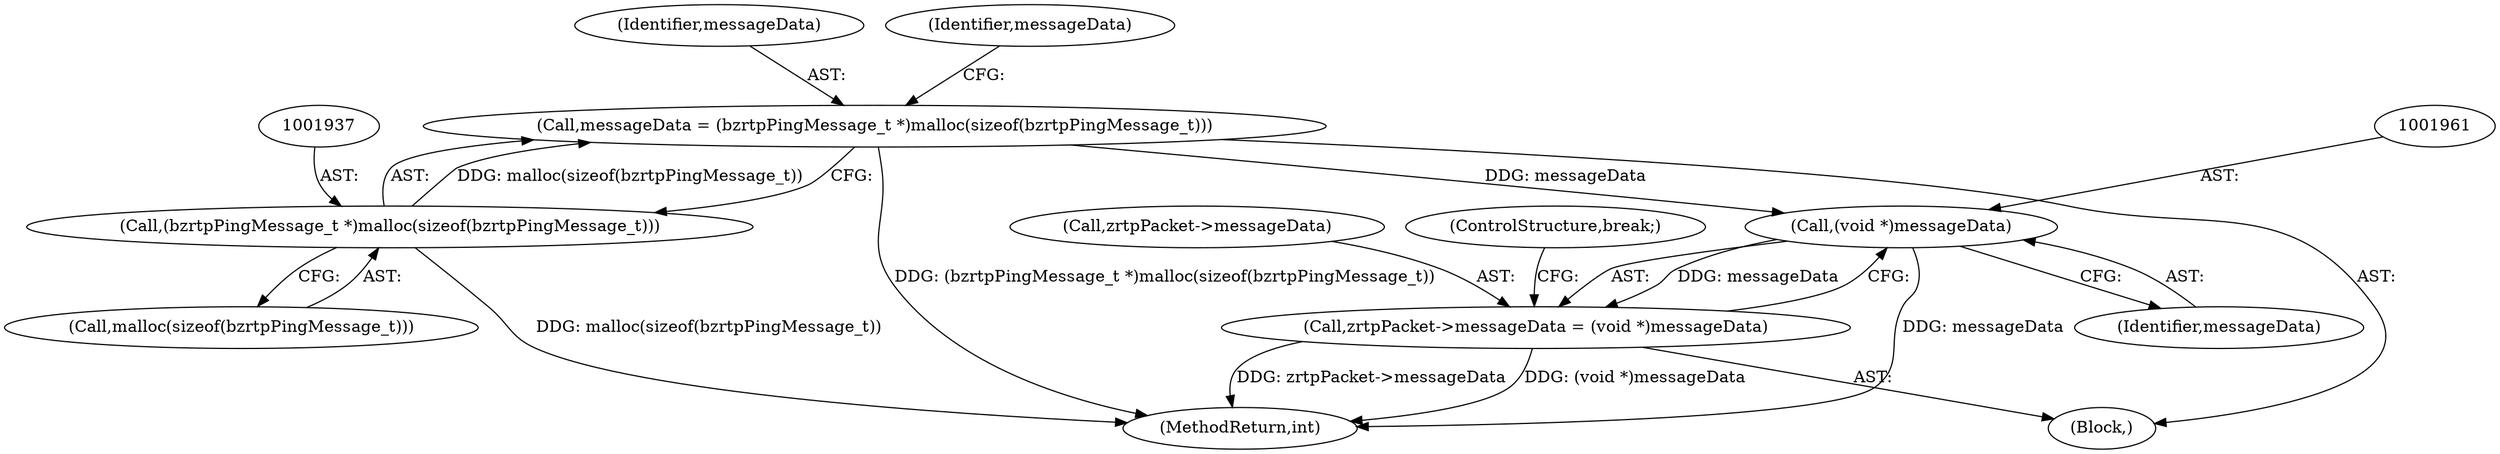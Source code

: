 digraph "0_bzrtp_bbb1e6e2f467ee4bd7b9a8c800e4f07343d7d99b@pointer" {
"1001960" [label="(Call,(void *)messageData)"];
"1001934" [label="(Call,messageData = (bzrtpPingMessage_t *)malloc(sizeof(bzrtpPingMessage_t)))"];
"1001936" [label="(Call,(bzrtpPingMessage_t *)malloc(sizeof(bzrtpPingMessage_t)))"];
"1001956" [label="(Call,zrtpPacket->messageData = (void *)messageData)"];
"1001932" [label="(Block,)"];
"1001938" [label="(Call,malloc(sizeof(bzrtpPingMessage_t)))"];
"1001935" [label="(Identifier,messageData)"];
"1001966" [label="(MethodReturn,int)"];
"1001943" [label="(Identifier,messageData)"];
"1001956" [label="(Call,zrtpPacket->messageData = (void *)messageData)"];
"1001957" [label="(Call,zrtpPacket->messageData)"];
"1001963" [label="(ControlStructure,break;)"];
"1001936" [label="(Call,(bzrtpPingMessage_t *)malloc(sizeof(bzrtpPingMessage_t)))"];
"1001960" [label="(Call,(void *)messageData)"];
"1001934" [label="(Call,messageData = (bzrtpPingMessage_t *)malloc(sizeof(bzrtpPingMessage_t)))"];
"1001962" [label="(Identifier,messageData)"];
"1001960" -> "1001956"  [label="AST: "];
"1001960" -> "1001962"  [label="CFG: "];
"1001961" -> "1001960"  [label="AST: "];
"1001962" -> "1001960"  [label="AST: "];
"1001956" -> "1001960"  [label="CFG: "];
"1001960" -> "1001966"  [label="DDG: messageData"];
"1001960" -> "1001956"  [label="DDG: messageData"];
"1001934" -> "1001960"  [label="DDG: messageData"];
"1001934" -> "1001932"  [label="AST: "];
"1001934" -> "1001936"  [label="CFG: "];
"1001935" -> "1001934"  [label="AST: "];
"1001936" -> "1001934"  [label="AST: "];
"1001943" -> "1001934"  [label="CFG: "];
"1001934" -> "1001966"  [label="DDG: (bzrtpPingMessage_t *)malloc(sizeof(bzrtpPingMessage_t))"];
"1001936" -> "1001934"  [label="DDG: malloc(sizeof(bzrtpPingMessage_t))"];
"1001936" -> "1001938"  [label="CFG: "];
"1001937" -> "1001936"  [label="AST: "];
"1001938" -> "1001936"  [label="AST: "];
"1001936" -> "1001966"  [label="DDG: malloc(sizeof(bzrtpPingMessage_t))"];
"1001956" -> "1001932"  [label="AST: "];
"1001957" -> "1001956"  [label="AST: "];
"1001963" -> "1001956"  [label="CFG: "];
"1001956" -> "1001966"  [label="DDG: (void *)messageData"];
"1001956" -> "1001966"  [label="DDG: zrtpPacket->messageData"];
}
